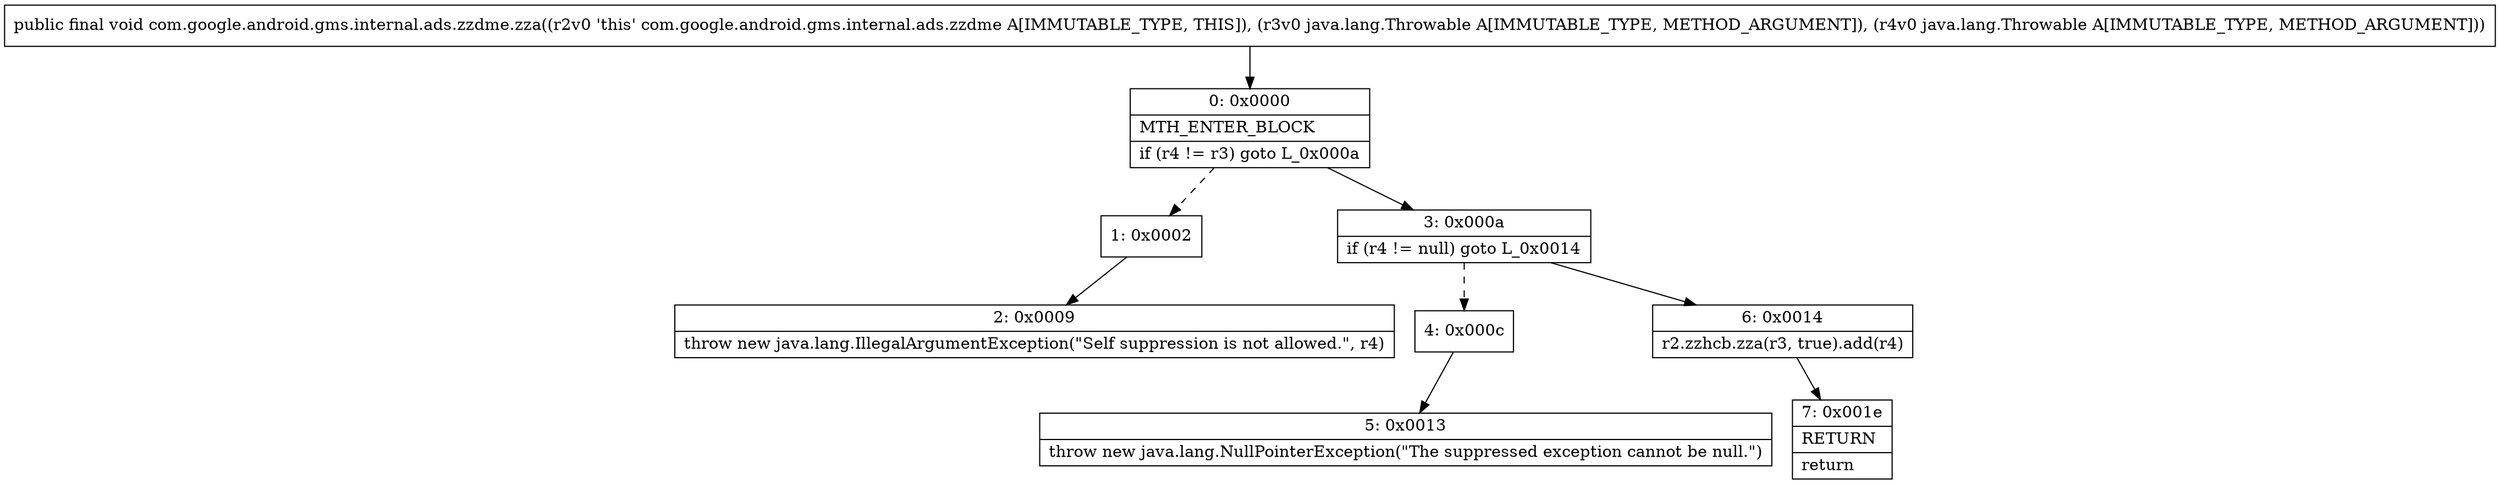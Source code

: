 digraph "CFG forcom.google.android.gms.internal.ads.zzdme.zza(Ljava\/lang\/Throwable;Ljava\/lang\/Throwable;)V" {
Node_0 [shape=record,label="{0\:\ 0x0000|MTH_ENTER_BLOCK\l|if (r4 != r3) goto L_0x000a\l}"];
Node_1 [shape=record,label="{1\:\ 0x0002}"];
Node_2 [shape=record,label="{2\:\ 0x0009|throw new java.lang.IllegalArgumentException(\"Self suppression is not allowed.\", r4)\l}"];
Node_3 [shape=record,label="{3\:\ 0x000a|if (r4 != null) goto L_0x0014\l}"];
Node_4 [shape=record,label="{4\:\ 0x000c}"];
Node_5 [shape=record,label="{5\:\ 0x0013|throw new java.lang.NullPointerException(\"The suppressed exception cannot be null.\")\l}"];
Node_6 [shape=record,label="{6\:\ 0x0014|r2.zzhcb.zza(r3, true).add(r4)\l}"];
Node_7 [shape=record,label="{7\:\ 0x001e|RETURN\l|return\l}"];
MethodNode[shape=record,label="{public final void com.google.android.gms.internal.ads.zzdme.zza((r2v0 'this' com.google.android.gms.internal.ads.zzdme A[IMMUTABLE_TYPE, THIS]), (r3v0 java.lang.Throwable A[IMMUTABLE_TYPE, METHOD_ARGUMENT]), (r4v0 java.lang.Throwable A[IMMUTABLE_TYPE, METHOD_ARGUMENT])) }"];
MethodNode -> Node_0;
Node_0 -> Node_1[style=dashed];
Node_0 -> Node_3;
Node_1 -> Node_2;
Node_3 -> Node_4[style=dashed];
Node_3 -> Node_6;
Node_4 -> Node_5;
Node_6 -> Node_7;
}

